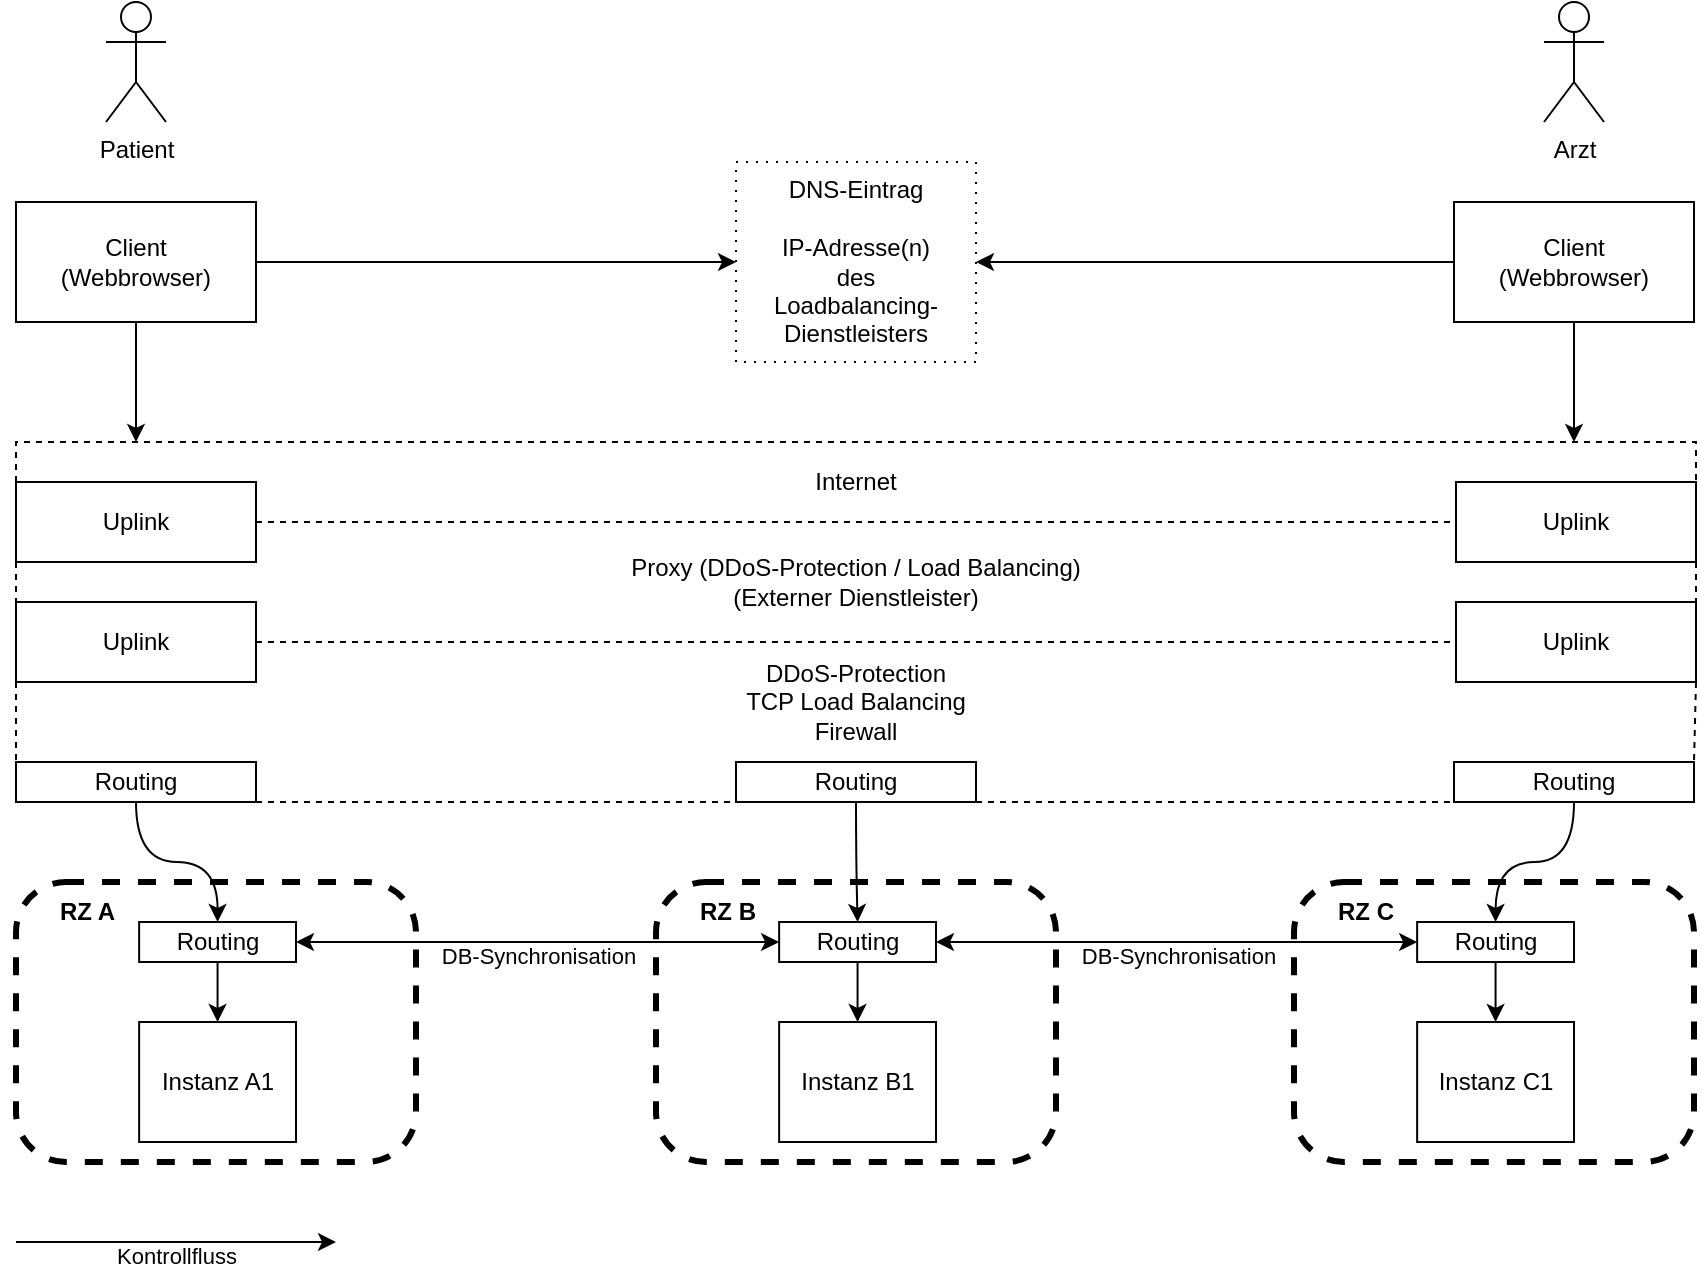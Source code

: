 <mxfile version="20.6.0" type="device"><diagram id="zkY5FZoyqi1IC8uGfMdK" name="Seite-1"><mxGraphModel dx="1673" dy="896" grid="1" gridSize="10" guides="1" tooltips="1" connect="1" arrows="1" fold="1" page="1" pageScale="1" pageWidth="827" pageHeight="1169" math="0" shadow="0"><root><mxCell id="0"/><mxCell id="1" parent="0"/><mxCell id="FOJjKlzZMYd-82SErRoL-1" value="Patient" style="shape=umlActor;verticalLabelPosition=bottom;verticalAlign=top;html=1;outlineConnect=0;" parent="1" vertex="1"><mxGeometry x="85" y="40" width="30" height="60" as="geometry"/></mxCell><mxCell id="FOJjKlzZMYd-82SErRoL-2" value="Arzt" style="shape=umlActor;verticalLabelPosition=bottom;verticalAlign=top;html=1;outlineConnect=0;" parent="1" vertex="1"><mxGeometry x="804" y="40" width="30" height="60" as="geometry"/></mxCell><mxCell id="FOJjKlzZMYd-82SErRoL-3" value="Client&lt;br&gt;(Webbrowser)" style="rounded=0;whiteSpace=wrap;html=1;" parent="1" vertex="1"><mxGeometry x="40" y="140" width="120" height="60" as="geometry"/></mxCell><mxCell id="FOJjKlzZMYd-82SErRoL-4" value="Kontrollfluss" style="endArrow=classic;html=1;rounded=0;labelBackgroundColor=none;spacing=0;spacingTop=14;" parent="1" edge="1"><mxGeometry width="50" height="50" relative="1" as="geometry"><mxPoint x="40" y="660" as="sourcePoint"/><mxPoint x="200" y="660" as="targetPoint"/><mxPoint as="offset"/></mxGeometry></mxCell><mxCell id="FOJjKlzZMYd-82SErRoL-5" value="Client&lt;br&gt;(Webbrowser)" style="rounded=0;whiteSpace=wrap;html=1;" parent="1" vertex="1"><mxGeometry x="759" y="140" width="120" height="60" as="geometry"/></mxCell><mxCell id="FOJjKlzZMYd-82SErRoL-6" value="" style="endArrow=none;dashed=1;html=1;rounded=0;exitX=0;exitY=0;exitDx=0;exitDy=0;entryX=1;entryY=0;entryDx=0;entryDy=0;" parent="1" source="FOJjKlzZMYd-82SErRoL-7" target="FOJjKlzZMYd-82SErRoL-8" edge="1"><mxGeometry width="50" height="50" relative="1" as="geometry"><mxPoint x="40" y="260" as="sourcePoint"/><mxPoint x="800" y="260" as="targetPoint"/><Array as="points"><mxPoint x="40" y="260"/><mxPoint x="880" y="260"/></Array></mxGeometry></mxCell><mxCell id="FOJjKlzZMYd-82SErRoL-7" value="Uplink" style="rounded=0;whiteSpace=wrap;html=1;" parent="1" vertex="1"><mxGeometry x="40" y="280" width="120" height="40" as="geometry"/></mxCell><mxCell id="FOJjKlzZMYd-82SErRoL-8" value="Uplink" style="rounded=0;whiteSpace=wrap;html=1;" parent="1" vertex="1"><mxGeometry x="760" y="280" width="120" height="40" as="geometry"/></mxCell><mxCell id="FOJjKlzZMYd-82SErRoL-9" value="Routing" style="rounded=0;whiteSpace=wrap;html=1;" parent="1" vertex="1"><mxGeometry x="40" y="420" width="120" height="20" as="geometry"/></mxCell><mxCell id="FOJjKlzZMYd-82SErRoL-10" value="Routing" style="rounded=0;whiteSpace=wrap;html=1;" parent="1" vertex="1"><mxGeometry x="759" y="420" width="120" height="20" as="geometry"/></mxCell><mxCell id="FOJjKlzZMYd-82SErRoL-11" value="" style="endArrow=none;dashed=1;html=1;rounded=0;exitX=1;exitY=0.5;exitDx=0;exitDy=0;entryX=0;entryY=0.5;entryDx=0;entryDy=0;" parent="1" source="FOJjKlzZMYd-82SErRoL-7" target="FOJjKlzZMYd-82SErRoL-8" edge="1"><mxGeometry width="50" height="50" relative="1" as="geometry"><mxPoint x="10" y="400" as="sourcePoint"/><mxPoint x="770" y="400" as="targetPoint"/></mxGeometry></mxCell><mxCell id="FOJjKlzZMYd-82SErRoL-12" value="" style="endArrow=none;dashed=1;html=1;rounded=0;exitX=1;exitY=1;exitDx=0;exitDy=0;entryX=0;entryY=1;entryDx=0;entryDy=0;" parent="1" source="FOJjKlzZMYd-82SErRoL-9" target="RWAljtGX7Ze12qXVJZFW-8" edge="1"><mxGeometry width="50" height="50" relative="1" as="geometry"><mxPoint x="170" y="370" as="sourcePoint"/><mxPoint x="690" y="370" as="targetPoint"/></mxGeometry></mxCell><mxCell id="FOJjKlzZMYd-82SErRoL-13" value="" style="endArrow=none;dashed=1;html=1;rounded=0;exitX=0;exitY=1;exitDx=0;exitDy=0;entryX=0;entryY=0;entryDx=0;entryDy=0;" parent="1" source="FOJjKlzZMYd-82SErRoL-7" target="RWAljtGX7Ze12qXVJZFW-11" edge="1"><mxGeometry width="50" height="50" relative="1" as="geometry"><mxPoint x="40" y="260" as="sourcePoint"/><mxPoint x="20" y="340" as="targetPoint"/></mxGeometry></mxCell><mxCell id="FOJjKlzZMYd-82SErRoL-14" value="" style="endArrow=none;dashed=1;html=1;rounded=0;exitX=1;exitY=1;exitDx=0;exitDy=0;entryX=1;entryY=0;entryDx=0;entryDy=0;" parent="1" source="FOJjKlzZMYd-82SErRoL-8" target="RWAljtGX7Ze12qXVJZFW-12" edge="1"><mxGeometry width="50" height="50" relative="1" as="geometry"><mxPoint x="930" y="330" as="sourcePoint"/><mxPoint x="940" y="380" as="targetPoint"/></mxGeometry></mxCell><mxCell id="FOJjKlzZMYd-82SErRoL-15" value="Internet" style="text;html=1;strokeColor=none;fillColor=none;align=center;verticalAlign=middle;whiteSpace=wrap;rounded=0;" parent="1" vertex="1"><mxGeometry x="160" y="260" width="600" height="40" as="geometry"/></mxCell><mxCell id="FOJjKlzZMYd-82SErRoL-16" value="DDoS-Protection&lt;br&gt;TCP Load Balancing&lt;br&gt;Firewall" style="text;html=1;strokeColor=none;fillColor=none;align=center;verticalAlign=middle;whiteSpace=wrap;rounded=0;" parent="1" vertex="1"><mxGeometry x="160" y="360" width="600" height="60" as="geometry"/></mxCell><mxCell id="FOJjKlzZMYd-82SErRoL-18" value="" style="rounded=1;whiteSpace=wrap;html=1;dashed=1;strokeWidth=3;perimeterSpacing=0;fixDash=0;container=1;collapsible=0;expand=1;comic=0;perimeter=none;arcSize=50;absoluteArcSize=1;recursiveResize=0;" parent="1" vertex="1"><mxGeometry x="40" y="480" width="200" height="140" as="geometry"/></mxCell><mxCell id="FOJjKlzZMYd-82SErRoL-26" value="RZ A" style="text;html=1;strokeColor=none;fillColor=none;align=left;verticalAlign=middle;whiteSpace=wrap;rounded=0;dashed=1;dashPattern=1 4;comic=0;strokeWidth=1;fontStyle=1" parent="FOJjKlzZMYd-82SErRoL-18" vertex="1"><mxGeometry x="20.392" width="101.961" height="30" as="geometry"/></mxCell><mxCell id="FOJjKlzZMYd-82SErRoL-27" value="Routing" style="rounded=0;whiteSpace=wrap;html=1;" parent="FOJjKlzZMYd-82SErRoL-18" vertex="1"><mxGeometry x="61.57" y="20" width="78.43" height="20" as="geometry"/></mxCell><mxCell id="FOJjKlzZMYd-82SErRoL-28" value="Instanz A1" style="rounded=0;whiteSpace=wrap;html=1;comic=0;strokeWidth=1;" parent="FOJjKlzZMYd-82SErRoL-18" vertex="1"><mxGeometry x="61.57" y="70" width="78.43" height="60" as="geometry"/></mxCell><mxCell id="FOJjKlzZMYd-82SErRoL-61" value="" style="endArrow=classic;html=1;rounded=0;labelBackgroundColor=none;comic=0;jumpStyle=none;exitX=0.5;exitY=1;exitDx=0;exitDy=0;edgeStyle=orthogonalEdgeStyle;curved=1;" parent="FOJjKlzZMYd-82SErRoL-18" source="FOJjKlzZMYd-82SErRoL-27" target="FOJjKlzZMYd-82SErRoL-28" edge="1"><mxGeometry width="50" height="50" relative="1" as="geometry"><mxPoint x="70" y="-30" as="sourcePoint"/><mxPoint x="210.829" y="30" as="targetPoint"/></mxGeometry></mxCell><mxCell id="FOJjKlzZMYd-82SErRoL-19" value="DNS-Eintrag&lt;br&gt;&lt;br&gt;IP-Adresse(n)&lt;br&gt;des&lt;br&gt;Loadbalancing-&lt;br&gt;Dienstleisters" style="rounded=0;whiteSpace=wrap;html=1;comic=0;strokeWidth=1;dashed=1;dashPattern=1 4;" parent="1" vertex="1"><mxGeometry x="400" y="120" width="120" height="100" as="geometry"/></mxCell><mxCell id="FOJjKlzZMYd-82SErRoL-20" value="" style="endArrow=classic;html=1;rounded=0;" parent="1" source="FOJjKlzZMYd-82SErRoL-3" target="FOJjKlzZMYd-82SErRoL-19" edge="1"><mxGeometry width="50" height="50" relative="1" as="geometry"><mxPoint x="390" y="360" as="sourcePoint"/><mxPoint x="440" y="310" as="targetPoint"/></mxGeometry></mxCell><mxCell id="FOJjKlzZMYd-82SErRoL-21" value="" style="endArrow=classic;html=1;rounded=0;" parent="1" source="FOJjKlzZMYd-82SErRoL-5" target="FOJjKlzZMYd-82SErRoL-19" edge="1"><mxGeometry width="50" height="50" relative="1" as="geometry"><mxPoint x="390" y="360" as="sourcePoint"/><mxPoint x="440" y="310" as="targetPoint"/></mxGeometry></mxCell><mxCell id="FOJjKlzZMYd-82SErRoL-22" value="" style="endArrow=classic;html=1;rounded=0;" parent="1" source="FOJjKlzZMYd-82SErRoL-3" edge="1"><mxGeometry width="50" height="50" relative="1" as="geometry"><mxPoint x="390" y="360" as="sourcePoint"/><mxPoint x="100" y="260" as="targetPoint"/></mxGeometry></mxCell><mxCell id="FOJjKlzZMYd-82SErRoL-23" value="" style="endArrow=classic;html=1;rounded=0;" parent="1" source="FOJjKlzZMYd-82SErRoL-5" edge="1"><mxGeometry width="50" height="50" relative="1" as="geometry"><mxPoint x="469" y="360" as="sourcePoint"/><mxPoint x="819" y="260" as="targetPoint"/></mxGeometry></mxCell><mxCell id="FOJjKlzZMYd-82SErRoL-47" value="" style="rounded=1;whiteSpace=wrap;html=1;dashed=1;strokeWidth=3;perimeterSpacing=0;fixDash=0;container=1;collapsible=0;expand=1;comic=0;perimeter=none;arcSize=50;absoluteArcSize=1;recursiveResize=0;" parent="1" vertex="1"><mxGeometry x="360" y="480" width="200" height="140" as="geometry"/></mxCell><mxCell id="FOJjKlzZMYd-82SErRoL-48" value="RZ B" style="text;html=1;strokeColor=none;fillColor=none;align=left;verticalAlign=middle;whiteSpace=wrap;rounded=0;dashed=1;dashPattern=1 4;comic=0;strokeWidth=1;fontStyle=1" parent="FOJjKlzZMYd-82SErRoL-47" vertex="1"><mxGeometry x="20.392" width="101.961" height="30" as="geometry"/></mxCell><mxCell id="FOJjKlzZMYd-82SErRoL-49" value="Routing" style="rounded=0;whiteSpace=wrap;html=1;" parent="FOJjKlzZMYd-82SErRoL-47" vertex="1"><mxGeometry x="61.57" y="20" width="78.43" height="20" as="geometry"/></mxCell><mxCell id="FOJjKlzZMYd-82SErRoL-50" value="Instanz B1" style="rounded=0;whiteSpace=wrap;html=1;comic=0;strokeWidth=1;" parent="FOJjKlzZMYd-82SErRoL-47" vertex="1"><mxGeometry x="61.57" y="70" width="78.43" height="60" as="geometry"/></mxCell><mxCell id="FOJjKlzZMYd-82SErRoL-66" value="" style="endArrow=classic;html=1;rounded=0;labelBackgroundColor=none;comic=0;jumpStyle=none;exitX=0.5;exitY=1;exitDx=0;exitDy=0;entryX=0.5;entryY=0;entryDx=0;entryDy=0;edgeStyle=orthogonalEdgeStyle;curved=1;" parent="FOJjKlzZMYd-82SErRoL-47" source="FOJjKlzZMYd-82SErRoL-49" target="FOJjKlzZMYd-82SErRoL-50" edge="1"><mxGeometry width="50" height="50" relative="1" as="geometry"><mxPoint x="349" y="-30" as="sourcePoint"/><mxPoint x="210.785" y="30" as="targetPoint"/></mxGeometry></mxCell><mxCell id="FOJjKlzZMYd-82SErRoL-59" value="" style="endArrow=classic;html=1;rounded=0;labelBackgroundColor=none;comic=0;jumpStyle=none;exitX=0.5;exitY=1;exitDx=0;exitDy=0;edgeStyle=orthogonalEdgeStyle;curved=1;" parent="1" source="FOJjKlzZMYd-82SErRoL-9" target="FOJjKlzZMYd-82SErRoL-27" edge="1"><mxGeometry width="50" height="50" relative="1" as="geometry"><mxPoint x="450" y="490" as="sourcePoint"/><mxPoint x="500" y="440" as="targetPoint"/></mxGeometry></mxCell><mxCell id="FOJjKlzZMYd-82SErRoL-70" value="DB-Synchronisation" style="endArrow=classic;startArrow=classic;html=1;rounded=0;labelBackgroundColor=default;comic=0;curved=1;jumpStyle=none;spacing=2;spacingTop=14;" parent="1" source="FOJjKlzZMYd-82SErRoL-27" target="FOJjKlzZMYd-82SErRoL-49" edge="1"><mxGeometry width="50" height="50" relative="1" as="geometry"><mxPoint x="470" y="590" as="sourcePoint"/><mxPoint x="520" y="540" as="targetPoint"/></mxGeometry></mxCell><mxCell id="RWAljtGX7Ze12qXVJZFW-1" value="" style="rounded=1;whiteSpace=wrap;html=1;dashed=1;strokeWidth=3;perimeterSpacing=0;fixDash=0;container=1;collapsible=0;expand=1;comic=0;perimeter=none;arcSize=50;absoluteArcSize=1;recursiveResize=0;" vertex="1" parent="1"><mxGeometry x="679" y="480" width="200" height="140" as="geometry"/></mxCell><mxCell id="RWAljtGX7Ze12qXVJZFW-2" value="RZ C" style="text;html=1;strokeColor=none;fillColor=none;align=left;verticalAlign=middle;whiteSpace=wrap;rounded=0;dashed=1;dashPattern=1 4;comic=0;strokeWidth=1;fontStyle=1" vertex="1" parent="RWAljtGX7Ze12qXVJZFW-1"><mxGeometry x="20.392" width="101.961" height="30" as="geometry"/></mxCell><mxCell id="RWAljtGX7Ze12qXVJZFW-3" value="Routing" style="rounded=0;whiteSpace=wrap;html=1;" vertex="1" parent="RWAljtGX7Ze12qXVJZFW-1"><mxGeometry x="61.57" y="20" width="78.43" height="20" as="geometry"/></mxCell><mxCell id="RWAljtGX7Ze12qXVJZFW-4" value="Instanz C1" style="rounded=0;whiteSpace=wrap;html=1;comic=0;strokeWidth=1;" vertex="1" parent="RWAljtGX7Ze12qXVJZFW-1"><mxGeometry x="61.57" y="70" width="78.43" height="60" as="geometry"/></mxCell><mxCell id="RWAljtGX7Ze12qXVJZFW-5" value="" style="endArrow=classic;html=1;rounded=0;labelBackgroundColor=none;comic=0;jumpStyle=none;exitX=0.5;exitY=1;exitDx=0;exitDy=0;entryX=0.5;entryY=0;entryDx=0;entryDy=0;edgeStyle=orthogonalEdgeStyle;curved=1;" edge="1" parent="RWAljtGX7Ze12qXVJZFW-1" source="RWAljtGX7Ze12qXVJZFW-3" target="RWAljtGX7Ze12qXVJZFW-4"><mxGeometry width="50" height="50" relative="1" as="geometry"><mxPoint x="349" y="-30" as="sourcePoint"/><mxPoint x="210.785" y="30" as="targetPoint"/></mxGeometry></mxCell><mxCell id="RWAljtGX7Ze12qXVJZFW-6" value="DB-Synchronisation" style="endArrow=classic;startArrow=classic;html=1;rounded=0;labelBackgroundColor=default;comic=0;curved=1;jumpStyle=none;spacing=2;spacingTop=14;" edge="1" parent="1" source="FOJjKlzZMYd-82SErRoL-49" target="RWAljtGX7Ze12qXVJZFW-3"><mxGeometry width="50" height="50" relative="1" as="geometry"><mxPoint x="190.0" y="520" as="sourcePoint"/><mxPoint x="551.57" y="520" as="targetPoint"/></mxGeometry></mxCell><mxCell id="RWAljtGX7Ze12qXVJZFW-7" value="" style="endArrow=classic;html=1;rounded=0;labelBackgroundColor=none;comic=0;jumpStyle=none;edgeStyle=orthogonalEdgeStyle;curved=1;" edge="1" parent="1" source="FOJjKlzZMYd-82SErRoL-10" target="RWAljtGX7Ze12qXVJZFW-3"><mxGeometry width="50" height="50" relative="1" as="geometry"><mxPoint x="110" y="450" as="sourcePoint"/><mxPoint x="150.8" y="510" as="targetPoint"/></mxGeometry></mxCell><mxCell id="RWAljtGX7Ze12qXVJZFW-8" value="Routing" style="rounded=0;whiteSpace=wrap;html=1;" vertex="1" parent="1"><mxGeometry x="400" y="420" width="120" height="20" as="geometry"/></mxCell><mxCell id="RWAljtGX7Ze12qXVJZFW-9" value="" style="endArrow=classic;html=1;rounded=0;labelBackgroundColor=none;comic=0;jumpStyle=none;edgeStyle=orthogonalEdgeStyle;curved=1;" edge="1" parent="1" source="RWAljtGX7Ze12qXVJZFW-8" target="FOJjKlzZMYd-82SErRoL-49"><mxGeometry width="50" height="50" relative="1" as="geometry"><mxPoint x="110" y="450.0" as="sourcePoint"/><mxPoint x="150.793" y="510.0" as="targetPoint"/></mxGeometry></mxCell><mxCell id="RWAljtGX7Ze12qXVJZFW-10" value="" style="endArrow=none;dashed=1;html=1;rounded=0;exitX=1;exitY=1;exitDx=0;exitDy=0;entryX=0;entryY=1;entryDx=0;entryDy=0;" edge="1" parent="1" source="RWAljtGX7Ze12qXVJZFW-8" target="FOJjKlzZMYd-82SErRoL-10"><mxGeometry width="50" height="50" relative="1" as="geometry"><mxPoint x="170" y="450" as="sourcePoint"/><mxPoint x="410" y="480" as="targetPoint"/></mxGeometry></mxCell><mxCell id="RWAljtGX7Ze12qXVJZFW-11" value="Uplink" style="rounded=0;whiteSpace=wrap;html=1;" vertex="1" parent="1"><mxGeometry x="40" y="340" width="120" height="40" as="geometry"/></mxCell><mxCell id="RWAljtGX7Ze12qXVJZFW-12" value="Uplink" style="rounded=0;whiteSpace=wrap;html=1;" vertex="1" parent="1"><mxGeometry x="760" y="340" width="120" height="40" as="geometry"/></mxCell><mxCell id="RWAljtGX7Ze12qXVJZFW-13" value="" style="endArrow=none;dashed=1;html=1;rounded=0;exitX=0;exitY=1;exitDx=0;exitDy=0;entryX=0;entryY=0;entryDx=0;entryDy=0;" edge="1" parent="1" source="RWAljtGX7Ze12qXVJZFW-11" target="FOJjKlzZMYd-82SErRoL-9"><mxGeometry width="50" height="50" relative="1" as="geometry"><mxPoint x="50" y="330" as="sourcePoint"/><mxPoint x="50" y="350" as="targetPoint"/></mxGeometry></mxCell><mxCell id="RWAljtGX7Ze12qXVJZFW-14" value="" style="endArrow=none;dashed=1;html=1;rounded=0;exitX=1;exitY=1;exitDx=0;exitDy=0;entryX=1;entryY=0;entryDx=0;entryDy=0;" edge="1" parent="1" source="RWAljtGX7Ze12qXVJZFW-12" target="FOJjKlzZMYd-82SErRoL-10"><mxGeometry width="50" height="50" relative="1" as="geometry"><mxPoint x="889" y="330" as="sourcePoint"/><mxPoint x="890" y="350" as="targetPoint"/></mxGeometry></mxCell><mxCell id="RWAljtGX7Ze12qXVJZFW-15" value="" style="endArrow=none;dashed=1;html=1;rounded=0;exitX=1;exitY=0.5;exitDx=0;exitDy=0;entryX=0;entryY=0.5;entryDx=0;entryDy=0;" edge="1" parent="1" source="RWAljtGX7Ze12qXVJZFW-11" target="RWAljtGX7Ze12qXVJZFW-12"><mxGeometry width="50" height="50" relative="1" as="geometry"><mxPoint x="50" y="330" as="sourcePoint"/><mxPoint x="50" y="350" as="targetPoint"/></mxGeometry></mxCell><mxCell id="RWAljtGX7Ze12qXVJZFW-16" value="Proxy (DDoS-Protection / Load Balancing)&lt;br&gt;(Externer Dienstleister)" style="text;html=1;strokeColor=none;fillColor=none;align=center;verticalAlign=middle;whiteSpace=wrap;rounded=0;" vertex="1" parent="1"><mxGeometry x="160" y="300" width="600" height="60" as="geometry"/></mxCell></root></mxGraphModel></diagram></mxfile>